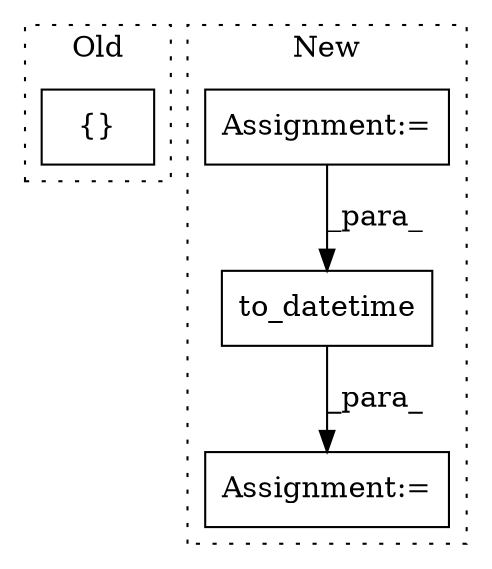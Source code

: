 digraph G {
subgraph cluster0 {
1 [label="{}" a="4" s="1483,1532" l="1,1" shape="box"];
label = "Old";
style="dotted";
}
subgraph cluster1 {
2 [label="to_datetime" a="32" s="801,835" l="12,1" shape="box"];
3 [label="Assignment:=" a="7" s="793" l="1" shape="box"];
4 [label="Assignment:=" a="7" s="586" l="1" shape="box"];
label = "New";
style="dotted";
}
2 -> 3 [label="_para_"];
4 -> 2 [label="_para_"];
}